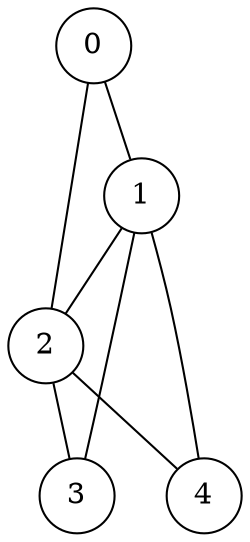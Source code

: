 graph H {
  node [shape=circle] 0
  node [shape=circle] 1
  node [shape=circle] 2
  node [shape=circle] 3
  node [shape=circle] 4

  0 -- 1; 0 -- 2;
  1 -- 2; 1 -- 3; 1 -- 4;
  2 -- 3; 2 -- 4;
}

